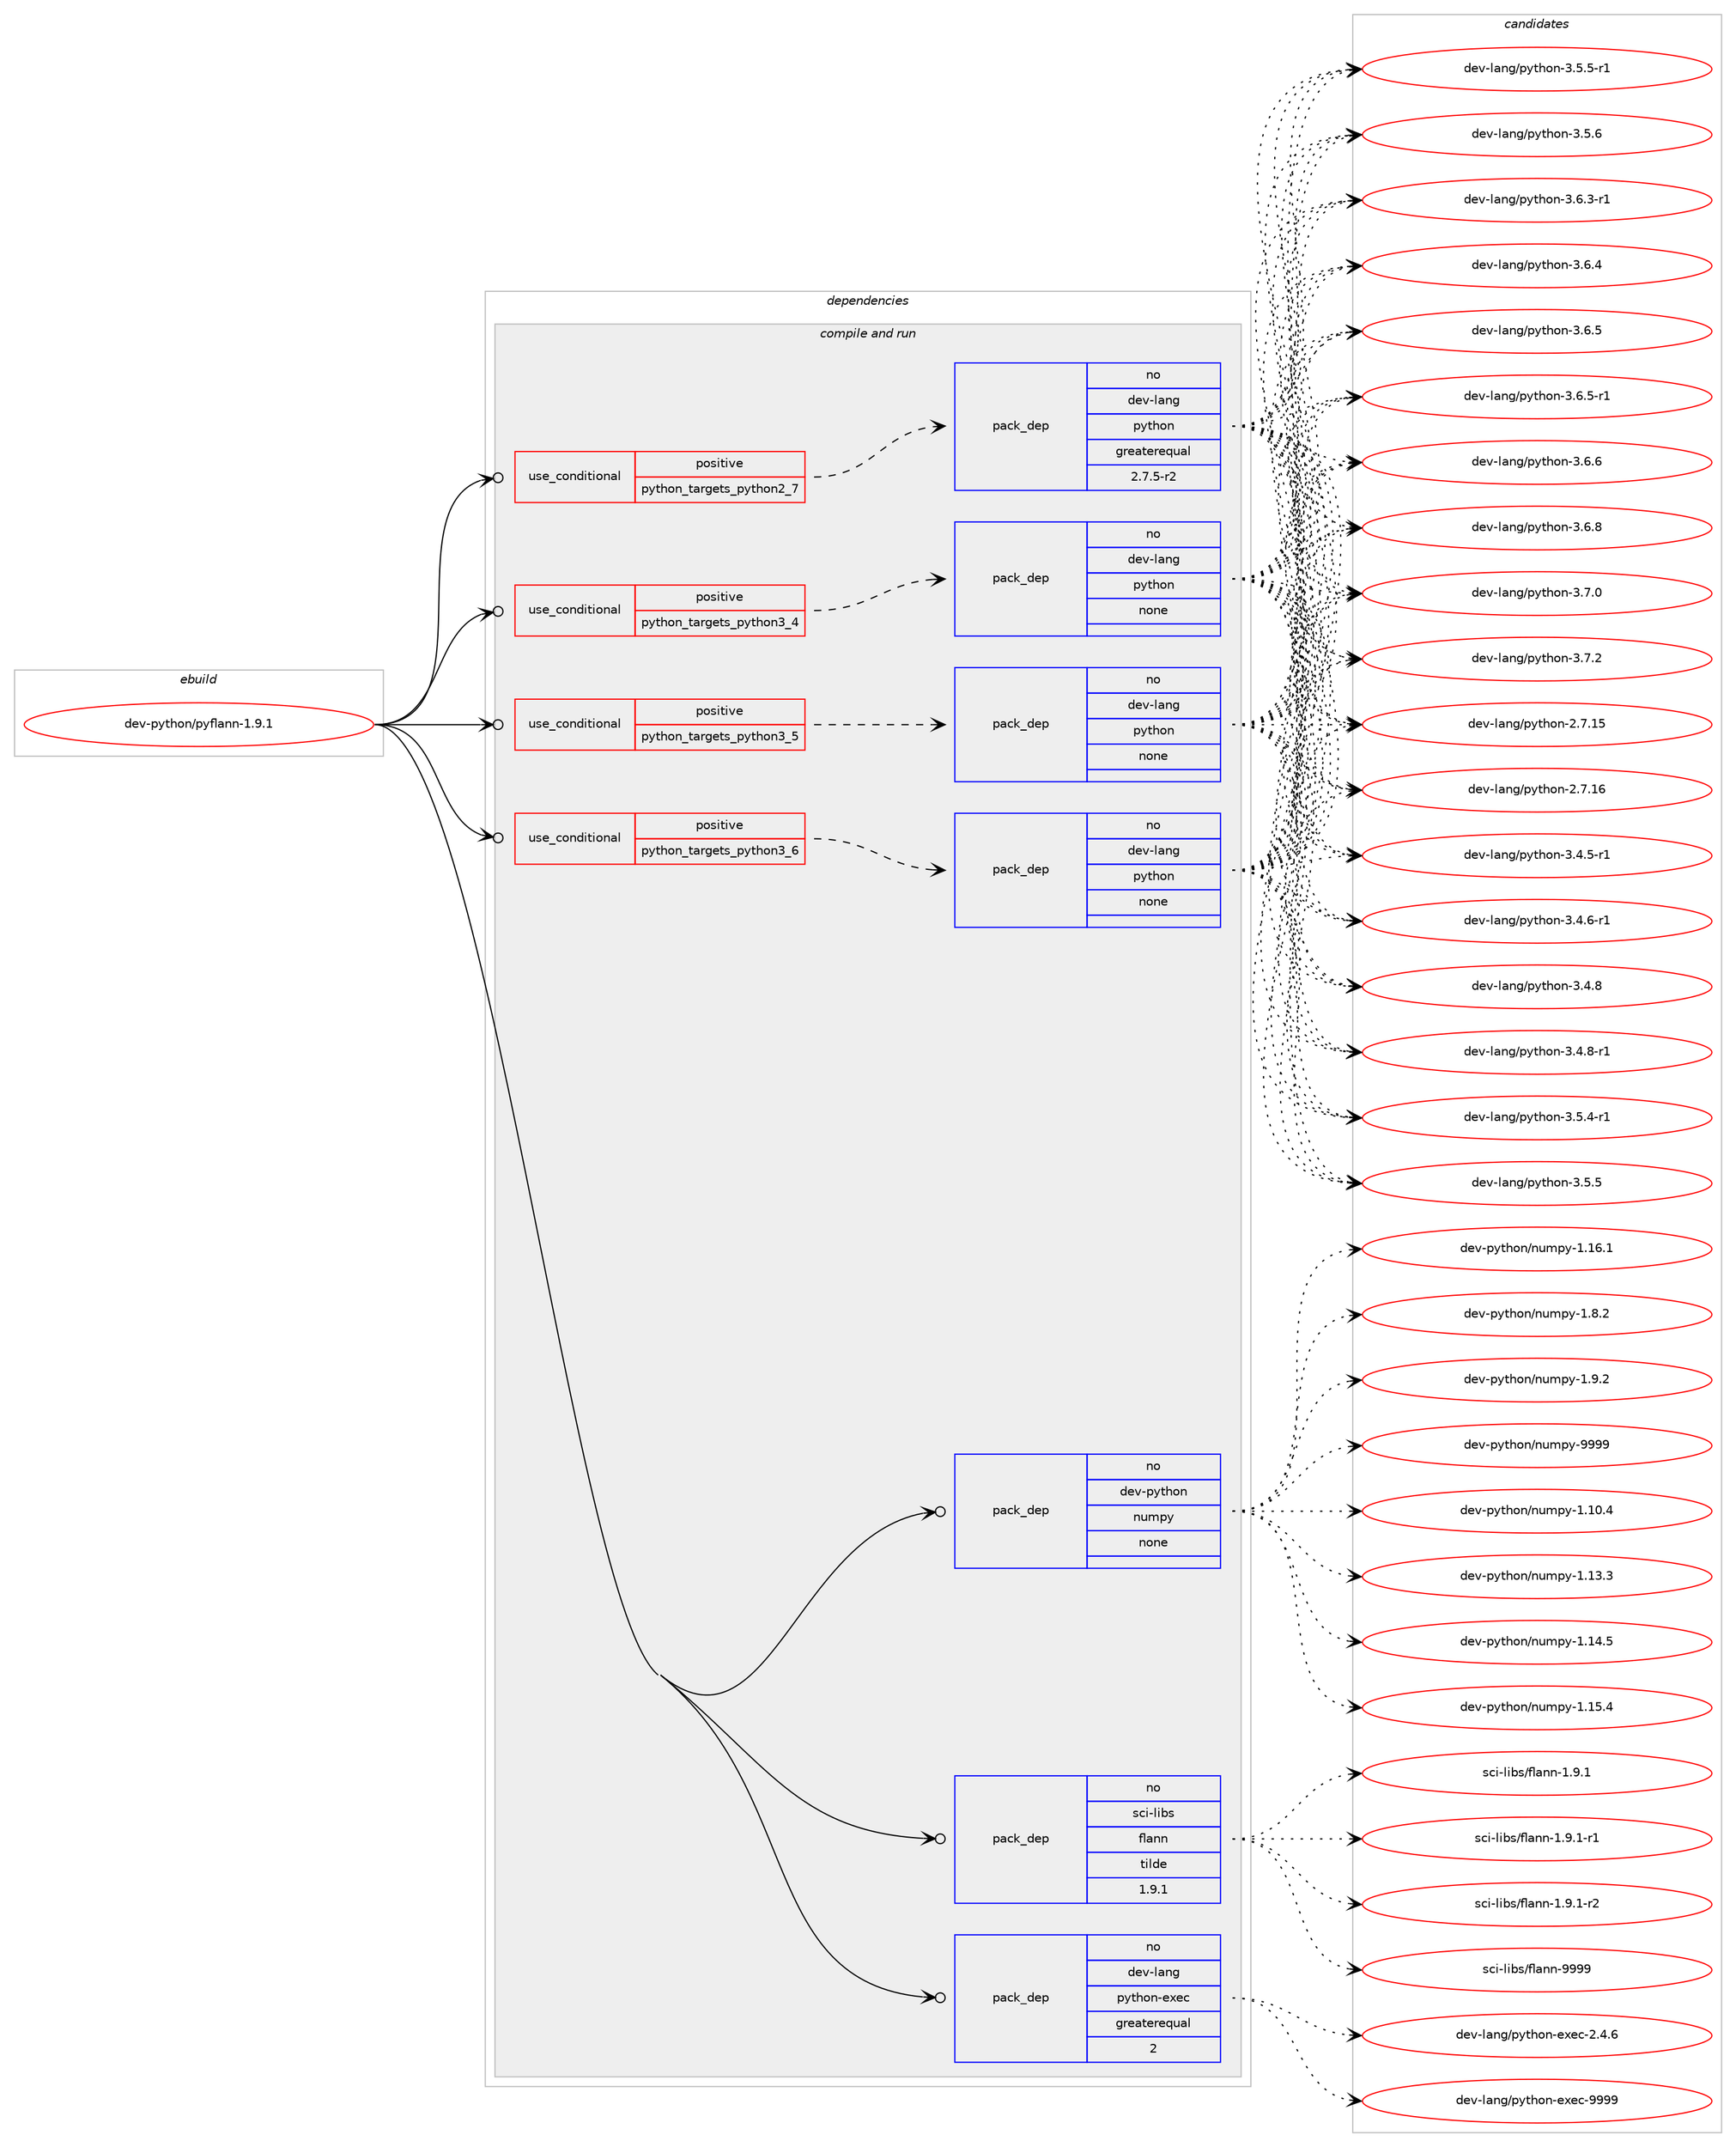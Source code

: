 digraph prolog {

# *************
# Graph options
# *************

newrank=true;
concentrate=true;
compound=true;
graph [rankdir=LR,fontname=Helvetica,fontsize=10,ranksep=1.5];#, ranksep=2.5, nodesep=0.2];
edge  [arrowhead=vee];
node  [fontname=Helvetica,fontsize=10];

# **********
# The ebuild
# **********

subgraph cluster_leftcol {
color=gray;
rank=same;
label=<<i>ebuild</i>>;
id [label="dev-python/pyflann-1.9.1", color=red, width=4, href="../dev-python/pyflann-1.9.1.svg"];
}

# ****************
# The dependencies
# ****************

subgraph cluster_midcol {
color=gray;
label=<<i>dependencies</i>>;
subgraph cluster_compile {
fillcolor="#eeeeee";
style=filled;
label=<<i>compile</i>>;
}
subgraph cluster_compileandrun {
fillcolor="#eeeeee";
style=filled;
label=<<i>compile and run</i>>;
subgraph cond380753 {
dependency1429144 [label=<<TABLE BORDER="0" CELLBORDER="1" CELLSPACING="0" CELLPADDING="4"><TR><TD ROWSPAN="3" CELLPADDING="10">use_conditional</TD></TR><TR><TD>positive</TD></TR><TR><TD>python_targets_python2_7</TD></TR></TABLE>>, shape=none, color=red];
subgraph pack1025073 {
dependency1429145 [label=<<TABLE BORDER="0" CELLBORDER="1" CELLSPACING="0" CELLPADDING="4" WIDTH="220"><TR><TD ROWSPAN="6" CELLPADDING="30">pack_dep</TD></TR><TR><TD WIDTH="110">no</TD></TR><TR><TD>dev-lang</TD></TR><TR><TD>python</TD></TR><TR><TD>greaterequal</TD></TR><TR><TD>2.7.5-r2</TD></TR></TABLE>>, shape=none, color=blue];
}
dependency1429144:e -> dependency1429145:w [weight=20,style="dashed",arrowhead="vee"];
}
id:e -> dependency1429144:w [weight=20,style="solid",arrowhead="odotvee"];
subgraph cond380754 {
dependency1429146 [label=<<TABLE BORDER="0" CELLBORDER="1" CELLSPACING="0" CELLPADDING="4"><TR><TD ROWSPAN="3" CELLPADDING="10">use_conditional</TD></TR><TR><TD>positive</TD></TR><TR><TD>python_targets_python3_4</TD></TR></TABLE>>, shape=none, color=red];
subgraph pack1025074 {
dependency1429147 [label=<<TABLE BORDER="0" CELLBORDER="1" CELLSPACING="0" CELLPADDING="4" WIDTH="220"><TR><TD ROWSPAN="6" CELLPADDING="30">pack_dep</TD></TR><TR><TD WIDTH="110">no</TD></TR><TR><TD>dev-lang</TD></TR><TR><TD>python</TD></TR><TR><TD>none</TD></TR><TR><TD></TD></TR></TABLE>>, shape=none, color=blue];
}
dependency1429146:e -> dependency1429147:w [weight=20,style="dashed",arrowhead="vee"];
}
id:e -> dependency1429146:w [weight=20,style="solid",arrowhead="odotvee"];
subgraph cond380755 {
dependency1429148 [label=<<TABLE BORDER="0" CELLBORDER="1" CELLSPACING="0" CELLPADDING="4"><TR><TD ROWSPAN="3" CELLPADDING="10">use_conditional</TD></TR><TR><TD>positive</TD></TR><TR><TD>python_targets_python3_5</TD></TR></TABLE>>, shape=none, color=red];
subgraph pack1025075 {
dependency1429149 [label=<<TABLE BORDER="0" CELLBORDER="1" CELLSPACING="0" CELLPADDING="4" WIDTH="220"><TR><TD ROWSPAN="6" CELLPADDING="30">pack_dep</TD></TR><TR><TD WIDTH="110">no</TD></TR><TR><TD>dev-lang</TD></TR><TR><TD>python</TD></TR><TR><TD>none</TD></TR><TR><TD></TD></TR></TABLE>>, shape=none, color=blue];
}
dependency1429148:e -> dependency1429149:w [weight=20,style="dashed",arrowhead="vee"];
}
id:e -> dependency1429148:w [weight=20,style="solid",arrowhead="odotvee"];
subgraph cond380756 {
dependency1429150 [label=<<TABLE BORDER="0" CELLBORDER="1" CELLSPACING="0" CELLPADDING="4"><TR><TD ROWSPAN="3" CELLPADDING="10">use_conditional</TD></TR><TR><TD>positive</TD></TR><TR><TD>python_targets_python3_6</TD></TR></TABLE>>, shape=none, color=red];
subgraph pack1025076 {
dependency1429151 [label=<<TABLE BORDER="0" CELLBORDER="1" CELLSPACING="0" CELLPADDING="4" WIDTH="220"><TR><TD ROWSPAN="6" CELLPADDING="30">pack_dep</TD></TR><TR><TD WIDTH="110">no</TD></TR><TR><TD>dev-lang</TD></TR><TR><TD>python</TD></TR><TR><TD>none</TD></TR><TR><TD></TD></TR></TABLE>>, shape=none, color=blue];
}
dependency1429150:e -> dependency1429151:w [weight=20,style="dashed",arrowhead="vee"];
}
id:e -> dependency1429150:w [weight=20,style="solid",arrowhead="odotvee"];
subgraph pack1025077 {
dependency1429152 [label=<<TABLE BORDER="0" CELLBORDER="1" CELLSPACING="0" CELLPADDING="4" WIDTH="220"><TR><TD ROWSPAN="6" CELLPADDING="30">pack_dep</TD></TR><TR><TD WIDTH="110">no</TD></TR><TR><TD>dev-lang</TD></TR><TR><TD>python-exec</TD></TR><TR><TD>greaterequal</TD></TR><TR><TD>2</TD></TR></TABLE>>, shape=none, color=blue];
}
id:e -> dependency1429152:w [weight=20,style="solid",arrowhead="odotvee"];
subgraph pack1025078 {
dependency1429153 [label=<<TABLE BORDER="0" CELLBORDER="1" CELLSPACING="0" CELLPADDING="4" WIDTH="220"><TR><TD ROWSPAN="6" CELLPADDING="30">pack_dep</TD></TR><TR><TD WIDTH="110">no</TD></TR><TR><TD>dev-python</TD></TR><TR><TD>numpy</TD></TR><TR><TD>none</TD></TR><TR><TD></TD></TR></TABLE>>, shape=none, color=blue];
}
id:e -> dependency1429153:w [weight=20,style="solid",arrowhead="odotvee"];
subgraph pack1025079 {
dependency1429154 [label=<<TABLE BORDER="0" CELLBORDER="1" CELLSPACING="0" CELLPADDING="4" WIDTH="220"><TR><TD ROWSPAN="6" CELLPADDING="30">pack_dep</TD></TR><TR><TD WIDTH="110">no</TD></TR><TR><TD>sci-libs</TD></TR><TR><TD>flann</TD></TR><TR><TD>tilde</TD></TR><TR><TD>1.9.1</TD></TR></TABLE>>, shape=none, color=blue];
}
id:e -> dependency1429154:w [weight=20,style="solid",arrowhead="odotvee"];
}
subgraph cluster_run {
fillcolor="#eeeeee";
style=filled;
label=<<i>run</i>>;
}
}

# **************
# The candidates
# **************

subgraph cluster_choices {
rank=same;
color=gray;
label=<<i>candidates</i>>;

subgraph choice1025073 {
color=black;
nodesep=1;
choice10010111845108971101034711212111610411111045504655464953 [label="dev-lang/python-2.7.15", color=red, width=4,href="../dev-lang/python-2.7.15.svg"];
choice10010111845108971101034711212111610411111045504655464954 [label="dev-lang/python-2.7.16", color=red, width=4,href="../dev-lang/python-2.7.16.svg"];
choice1001011184510897110103471121211161041111104551465246534511449 [label="dev-lang/python-3.4.5-r1", color=red, width=4,href="../dev-lang/python-3.4.5-r1.svg"];
choice1001011184510897110103471121211161041111104551465246544511449 [label="dev-lang/python-3.4.6-r1", color=red, width=4,href="../dev-lang/python-3.4.6-r1.svg"];
choice100101118451089711010347112121116104111110455146524656 [label="dev-lang/python-3.4.8", color=red, width=4,href="../dev-lang/python-3.4.8.svg"];
choice1001011184510897110103471121211161041111104551465246564511449 [label="dev-lang/python-3.4.8-r1", color=red, width=4,href="../dev-lang/python-3.4.8-r1.svg"];
choice1001011184510897110103471121211161041111104551465346524511449 [label="dev-lang/python-3.5.4-r1", color=red, width=4,href="../dev-lang/python-3.5.4-r1.svg"];
choice100101118451089711010347112121116104111110455146534653 [label="dev-lang/python-3.5.5", color=red, width=4,href="../dev-lang/python-3.5.5.svg"];
choice1001011184510897110103471121211161041111104551465346534511449 [label="dev-lang/python-3.5.5-r1", color=red, width=4,href="../dev-lang/python-3.5.5-r1.svg"];
choice100101118451089711010347112121116104111110455146534654 [label="dev-lang/python-3.5.6", color=red, width=4,href="../dev-lang/python-3.5.6.svg"];
choice1001011184510897110103471121211161041111104551465446514511449 [label="dev-lang/python-3.6.3-r1", color=red, width=4,href="../dev-lang/python-3.6.3-r1.svg"];
choice100101118451089711010347112121116104111110455146544652 [label="dev-lang/python-3.6.4", color=red, width=4,href="../dev-lang/python-3.6.4.svg"];
choice100101118451089711010347112121116104111110455146544653 [label="dev-lang/python-3.6.5", color=red, width=4,href="../dev-lang/python-3.6.5.svg"];
choice1001011184510897110103471121211161041111104551465446534511449 [label="dev-lang/python-3.6.5-r1", color=red, width=4,href="../dev-lang/python-3.6.5-r1.svg"];
choice100101118451089711010347112121116104111110455146544654 [label="dev-lang/python-3.6.6", color=red, width=4,href="../dev-lang/python-3.6.6.svg"];
choice100101118451089711010347112121116104111110455146544656 [label="dev-lang/python-3.6.8", color=red, width=4,href="../dev-lang/python-3.6.8.svg"];
choice100101118451089711010347112121116104111110455146554648 [label="dev-lang/python-3.7.0", color=red, width=4,href="../dev-lang/python-3.7.0.svg"];
choice100101118451089711010347112121116104111110455146554650 [label="dev-lang/python-3.7.2", color=red, width=4,href="../dev-lang/python-3.7.2.svg"];
dependency1429145:e -> choice10010111845108971101034711212111610411111045504655464953:w [style=dotted,weight="100"];
dependency1429145:e -> choice10010111845108971101034711212111610411111045504655464954:w [style=dotted,weight="100"];
dependency1429145:e -> choice1001011184510897110103471121211161041111104551465246534511449:w [style=dotted,weight="100"];
dependency1429145:e -> choice1001011184510897110103471121211161041111104551465246544511449:w [style=dotted,weight="100"];
dependency1429145:e -> choice100101118451089711010347112121116104111110455146524656:w [style=dotted,weight="100"];
dependency1429145:e -> choice1001011184510897110103471121211161041111104551465246564511449:w [style=dotted,weight="100"];
dependency1429145:e -> choice1001011184510897110103471121211161041111104551465346524511449:w [style=dotted,weight="100"];
dependency1429145:e -> choice100101118451089711010347112121116104111110455146534653:w [style=dotted,weight="100"];
dependency1429145:e -> choice1001011184510897110103471121211161041111104551465346534511449:w [style=dotted,weight="100"];
dependency1429145:e -> choice100101118451089711010347112121116104111110455146534654:w [style=dotted,weight="100"];
dependency1429145:e -> choice1001011184510897110103471121211161041111104551465446514511449:w [style=dotted,weight="100"];
dependency1429145:e -> choice100101118451089711010347112121116104111110455146544652:w [style=dotted,weight="100"];
dependency1429145:e -> choice100101118451089711010347112121116104111110455146544653:w [style=dotted,weight="100"];
dependency1429145:e -> choice1001011184510897110103471121211161041111104551465446534511449:w [style=dotted,weight="100"];
dependency1429145:e -> choice100101118451089711010347112121116104111110455146544654:w [style=dotted,weight="100"];
dependency1429145:e -> choice100101118451089711010347112121116104111110455146544656:w [style=dotted,weight="100"];
dependency1429145:e -> choice100101118451089711010347112121116104111110455146554648:w [style=dotted,weight="100"];
dependency1429145:e -> choice100101118451089711010347112121116104111110455146554650:w [style=dotted,weight="100"];
}
subgraph choice1025074 {
color=black;
nodesep=1;
choice10010111845108971101034711212111610411111045504655464953 [label="dev-lang/python-2.7.15", color=red, width=4,href="../dev-lang/python-2.7.15.svg"];
choice10010111845108971101034711212111610411111045504655464954 [label="dev-lang/python-2.7.16", color=red, width=4,href="../dev-lang/python-2.7.16.svg"];
choice1001011184510897110103471121211161041111104551465246534511449 [label="dev-lang/python-3.4.5-r1", color=red, width=4,href="../dev-lang/python-3.4.5-r1.svg"];
choice1001011184510897110103471121211161041111104551465246544511449 [label="dev-lang/python-3.4.6-r1", color=red, width=4,href="../dev-lang/python-3.4.6-r1.svg"];
choice100101118451089711010347112121116104111110455146524656 [label="dev-lang/python-3.4.8", color=red, width=4,href="../dev-lang/python-3.4.8.svg"];
choice1001011184510897110103471121211161041111104551465246564511449 [label="dev-lang/python-3.4.8-r1", color=red, width=4,href="../dev-lang/python-3.4.8-r1.svg"];
choice1001011184510897110103471121211161041111104551465346524511449 [label="dev-lang/python-3.5.4-r1", color=red, width=4,href="../dev-lang/python-3.5.4-r1.svg"];
choice100101118451089711010347112121116104111110455146534653 [label="dev-lang/python-3.5.5", color=red, width=4,href="../dev-lang/python-3.5.5.svg"];
choice1001011184510897110103471121211161041111104551465346534511449 [label="dev-lang/python-3.5.5-r1", color=red, width=4,href="../dev-lang/python-3.5.5-r1.svg"];
choice100101118451089711010347112121116104111110455146534654 [label="dev-lang/python-3.5.6", color=red, width=4,href="../dev-lang/python-3.5.6.svg"];
choice1001011184510897110103471121211161041111104551465446514511449 [label="dev-lang/python-3.6.3-r1", color=red, width=4,href="../dev-lang/python-3.6.3-r1.svg"];
choice100101118451089711010347112121116104111110455146544652 [label="dev-lang/python-3.6.4", color=red, width=4,href="../dev-lang/python-3.6.4.svg"];
choice100101118451089711010347112121116104111110455146544653 [label="dev-lang/python-3.6.5", color=red, width=4,href="../dev-lang/python-3.6.5.svg"];
choice1001011184510897110103471121211161041111104551465446534511449 [label="dev-lang/python-3.6.5-r1", color=red, width=4,href="../dev-lang/python-3.6.5-r1.svg"];
choice100101118451089711010347112121116104111110455146544654 [label="dev-lang/python-3.6.6", color=red, width=4,href="../dev-lang/python-3.6.6.svg"];
choice100101118451089711010347112121116104111110455146544656 [label="dev-lang/python-3.6.8", color=red, width=4,href="../dev-lang/python-3.6.8.svg"];
choice100101118451089711010347112121116104111110455146554648 [label="dev-lang/python-3.7.0", color=red, width=4,href="../dev-lang/python-3.7.0.svg"];
choice100101118451089711010347112121116104111110455146554650 [label="dev-lang/python-3.7.2", color=red, width=4,href="../dev-lang/python-3.7.2.svg"];
dependency1429147:e -> choice10010111845108971101034711212111610411111045504655464953:w [style=dotted,weight="100"];
dependency1429147:e -> choice10010111845108971101034711212111610411111045504655464954:w [style=dotted,weight="100"];
dependency1429147:e -> choice1001011184510897110103471121211161041111104551465246534511449:w [style=dotted,weight="100"];
dependency1429147:e -> choice1001011184510897110103471121211161041111104551465246544511449:w [style=dotted,weight="100"];
dependency1429147:e -> choice100101118451089711010347112121116104111110455146524656:w [style=dotted,weight="100"];
dependency1429147:e -> choice1001011184510897110103471121211161041111104551465246564511449:w [style=dotted,weight="100"];
dependency1429147:e -> choice1001011184510897110103471121211161041111104551465346524511449:w [style=dotted,weight="100"];
dependency1429147:e -> choice100101118451089711010347112121116104111110455146534653:w [style=dotted,weight="100"];
dependency1429147:e -> choice1001011184510897110103471121211161041111104551465346534511449:w [style=dotted,weight="100"];
dependency1429147:e -> choice100101118451089711010347112121116104111110455146534654:w [style=dotted,weight="100"];
dependency1429147:e -> choice1001011184510897110103471121211161041111104551465446514511449:w [style=dotted,weight="100"];
dependency1429147:e -> choice100101118451089711010347112121116104111110455146544652:w [style=dotted,weight="100"];
dependency1429147:e -> choice100101118451089711010347112121116104111110455146544653:w [style=dotted,weight="100"];
dependency1429147:e -> choice1001011184510897110103471121211161041111104551465446534511449:w [style=dotted,weight="100"];
dependency1429147:e -> choice100101118451089711010347112121116104111110455146544654:w [style=dotted,weight="100"];
dependency1429147:e -> choice100101118451089711010347112121116104111110455146544656:w [style=dotted,weight="100"];
dependency1429147:e -> choice100101118451089711010347112121116104111110455146554648:w [style=dotted,weight="100"];
dependency1429147:e -> choice100101118451089711010347112121116104111110455146554650:w [style=dotted,weight="100"];
}
subgraph choice1025075 {
color=black;
nodesep=1;
choice10010111845108971101034711212111610411111045504655464953 [label="dev-lang/python-2.7.15", color=red, width=4,href="../dev-lang/python-2.7.15.svg"];
choice10010111845108971101034711212111610411111045504655464954 [label="dev-lang/python-2.7.16", color=red, width=4,href="../dev-lang/python-2.7.16.svg"];
choice1001011184510897110103471121211161041111104551465246534511449 [label="dev-lang/python-3.4.5-r1", color=red, width=4,href="../dev-lang/python-3.4.5-r1.svg"];
choice1001011184510897110103471121211161041111104551465246544511449 [label="dev-lang/python-3.4.6-r1", color=red, width=4,href="../dev-lang/python-3.4.6-r1.svg"];
choice100101118451089711010347112121116104111110455146524656 [label="dev-lang/python-3.4.8", color=red, width=4,href="../dev-lang/python-3.4.8.svg"];
choice1001011184510897110103471121211161041111104551465246564511449 [label="dev-lang/python-3.4.8-r1", color=red, width=4,href="../dev-lang/python-3.4.8-r1.svg"];
choice1001011184510897110103471121211161041111104551465346524511449 [label="dev-lang/python-3.5.4-r1", color=red, width=4,href="../dev-lang/python-3.5.4-r1.svg"];
choice100101118451089711010347112121116104111110455146534653 [label="dev-lang/python-3.5.5", color=red, width=4,href="../dev-lang/python-3.5.5.svg"];
choice1001011184510897110103471121211161041111104551465346534511449 [label="dev-lang/python-3.5.5-r1", color=red, width=4,href="../dev-lang/python-3.5.5-r1.svg"];
choice100101118451089711010347112121116104111110455146534654 [label="dev-lang/python-3.5.6", color=red, width=4,href="../dev-lang/python-3.5.6.svg"];
choice1001011184510897110103471121211161041111104551465446514511449 [label="dev-lang/python-3.6.3-r1", color=red, width=4,href="../dev-lang/python-3.6.3-r1.svg"];
choice100101118451089711010347112121116104111110455146544652 [label="dev-lang/python-3.6.4", color=red, width=4,href="../dev-lang/python-3.6.4.svg"];
choice100101118451089711010347112121116104111110455146544653 [label="dev-lang/python-3.6.5", color=red, width=4,href="../dev-lang/python-3.6.5.svg"];
choice1001011184510897110103471121211161041111104551465446534511449 [label="dev-lang/python-3.6.5-r1", color=red, width=4,href="../dev-lang/python-3.6.5-r1.svg"];
choice100101118451089711010347112121116104111110455146544654 [label="dev-lang/python-3.6.6", color=red, width=4,href="../dev-lang/python-3.6.6.svg"];
choice100101118451089711010347112121116104111110455146544656 [label="dev-lang/python-3.6.8", color=red, width=4,href="../dev-lang/python-3.6.8.svg"];
choice100101118451089711010347112121116104111110455146554648 [label="dev-lang/python-3.7.0", color=red, width=4,href="../dev-lang/python-3.7.0.svg"];
choice100101118451089711010347112121116104111110455146554650 [label="dev-lang/python-3.7.2", color=red, width=4,href="../dev-lang/python-3.7.2.svg"];
dependency1429149:e -> choice10010111845108971101034711212111610411111045504655464953:w [style=dotted,weight="100"];
dependency1429149:e -> choice10010111845108971101034711212111610411111045504655464954:w [style=dotted,weight="100"];
dependency1429149:e -> choice1001011184510897110103471121211161041111104551465246534511449:w [style=dotted,weight="100"];
dependency1429149:e -> choice1001011184510897110103471121211161041111104551465246544511449:w [style=dotted,weight="100"];
dependency1429149:e -> choice100101118451089711010347112121116104111110455146524656:w [style=dotted,weight="100"];
dependency1429149:e -> choice1001011184510897110103471121211161041111104551465246564511449:w [style=dotted,weight="100"];
dependency1429149:e -> choice1001011184510897110103471121211161041111104551465346524511449:w [style=dotted,weight="100"];
dependency1429149:e -> choice100101118451089711010347112121116104111110455146534653:w [style=dotted,weight="100"];
dependency1429149:e -> choice1001011184510897110103471121211161041111104551465346534511449:w [style=dotted,weight="100"];
dependency1429149:e -> choice100101118451089711010347112121116104111110455146534654:w [style=dotted,weight="100"];
dependency1429149:e -> choice1001011184510897110103471121211161041111104551465446514511449:w [style=dotted,weight="100"];
dependency1429149:e -> choice100101118451089711010347112121116104111110455146544652:w [style=dotted,weight="100"];
dependency1429149:e -> choice100101118451089711010347112121116104111110455146544653:w [style=dotted,weight="100"];
dependency1429149:e -> choice1001011184510897110103471121211161041111104551465446534511449:w [style=dotted,weight="100"];
dependency1429149:e -> choice100101118451089711010347112121116104111110455146544654:w [style=dotted,weight="100"];
dependency1429149:e -> choice100101118451089711010347112121116104111110455146544656:w [style=dotted,weight="100"];
dependency1429149:e -> choice100101118451089711010347112121116104111110455146554648:w [style=dotted,weight="100"];
dependency1429149:e -> choice100101118451089711010347112121116104111110455146554650:w [style=dotted,weight="100"];
}
subgraph choice1025076 {
color=black;
nodesep=1;
choice10010111845108971101034711212111610411111045504655464953 [label="dev-lang/python-2.7.15", color=red, width=4,href="../dev-lang/python-2.7.15.svg"];
choice10010111845108971101034711212111610411111045504655464954 [label="dev-lang/python-2.7.16", color=red, width=4,href="../dev-lang/python-2.7.16.svg"];
choice1001011184510897110103471121211161041111104551465246534511449 [label="dev-lang/python-3.4.5-r1", color=red, width=4,href="../dev-lang/python-3.4.5-r1.svg"];
choice1001011184510897110103471121211161041111104551465246544511449 [label="dev-lang/python-3.4.6-r1", color=red, width=4,href="../dev-lang/python-3.4.6-r1.svg"];
choice100101118451089711010347112121116104111110455146524656 [label="dev-lang/python-3.4.8", color=red, width=4,href="../dev-lang/python-3.4.8.svg"];
choice1001011184510897110103471121211161041111104551465246564511449 [label="dev-lang/python-3.4.8-r1", color=red, width=4,href="../dev-lang/python-3.4.8-r1.svg"];
choice1001011184510897110103471121211161041111104551465346524511449 [label="dev-lang/python-3.5.4-r1", color=red, width=4,href="../dev-lang/python-3.5.4-r1.svg"];
choice100101118451089711010347112121116104111110455146534653 [label="dev-lang/python-3.5.5", color=red, width=4,href="../dev-lang/python-3.5.5.svg"];
choice1001011184510897110103471121211161041111104551465346534511449 [label="dev-lang/python-3.5.5-r1", color=red, width=4,href="../dev-lang/python-3.5.5-r1.svg"];
choice100101118451089711010347112121116104111110455146534654 [label="dev-lang/python-3.5.6", color=red, width=4,href="../dev-lang/python-3.5.6.svg"];
choice1001011184510897110103471121211161041111104551465446514511449 [label="dev-lang/python-3.6.3-r1", color=red, width=4,href="../dev-lang/python-3.6.3-r1.svg"];
choice100101118451089711010347112121116104111110455146544652 [label="dev-lang/python-3.6.4", color=red, width=4,href="../dev-lang/python-3.6.4.svg"];
choice100101118451089711010347112121116104111110455146544653 [label="dev-lang/python-3.6.5", color=red, width=4,href="../dev-lang/python-3.6.5.svg"];
choice1001011184510897110103471121211161041111104551465446534511449 [label="dev-lang/python-3.6.5-r1", color=red, width=4,href="../dev-lang/python-3.6.5-r1.svg"];
choice100101118451089711010347112121116104111110455146544654 [label="dev-lang/python-3.6.6", color=red, width=4,href="../dev-lang/python-3.6.6.svg"];
choice100101118451089711010347112121116104111110455146544656 [label="dev-lang/python-3.6.8", color=red, width=4,href="../dev-lang/python-3.6.8.svg"];
choice100101118451089711010347112121116104111110455146554648 [label="dev-lang/python-3.7.0", color=red, width=4,href="../dev-lang/python-3.7.0.svg"];
choice100101118451089711010347112121116104111110455146554650 [label="dev-lang/python-3.7.2", color=red, width=4,href="../dev-lang/python-3.7.2.svg"];
dependency1429151:e -> choice10010111845108971101034711212111610411111045504655464953:w [style=dotted,weight="100"];
dependency1429151:e -> choice10010111845108971101034711212111610411111045504655464954:w [style=dotted,weight="100"];
dependency1429151:e -> choice1001011184510897110103471121211161041111104551465246534511449:w [style=dotted,weight="100"];
dependency1429151:e -> choice1001011184510897110103471121211161041111104551465246544511449:w [style=dotted,weight="100"];
dependency1429151:e -> choice100101118451089711010347112121116104111110455146524656:w [style=dotted,weight="100"];
dependency1429151:e -> choice1001011184510897110103471121211161041111104551465246564511449:w [style=dotted,weight="100"];
dependency1429151:e -> choice1001011184510897110103471121211161041111104551465346524511449:w [style=dotted,weight="100"];
dependency1429151:e -> choice100101118451089711010347112121116104111110455146534653:w [style=dotted,weight="100"];
dependency1429151:e -> choice1001011184510897110103471121211161041111104551465346534511449:w [style=dotted,weight="100"];
dependency1429151:e -> choice100101118451089711010347112121116104111110455146534654:w [style=dotted,weight="100"];
dependency1429151:e -> choice1001011184510897110103471121211161041111104551465446514511449:w [style=dotted,weight="100"];
dependency1429151:e -> choice100101118451089711010347112121116104111110455146544652:w [style=dotted,weight="100"];
dependency1429151:e -> choice100101118451089711010347112121116104111110455146544653:w [style=dotted,weight="100"];
dependency1429151:e -> choice1001011184510897110103471121211161041111104551465446534511449:w [style=dotted,weight="100"];
dependency1429151:e -> choice100101118451089711010347112121116104111110455146544654:w [style=dotted,weight="100"];
dependency1429151:e -> choice100101118451089711010347112121116104111110455146544656:w [style=dotted,weight="100"];
dependency1429151:e -> choice100101118451089711010347112121116104111110455146554648:w [style=dotted,weight="100"];
dependency1429151:e -> choice100101118451089711010347112121116104111110455146554650:w [style=dotted,weight="100"];
}
subgraph choice1025077 {
color=black;
nodesep=1;
choice1001011184510897110103471121211161041111104510112010199455046524654 [label="dev-lang/python-exec-2.4.6", color=red, width=4,href="../dev-lang/python-exec-2.4.6.svg"];
choice10010111845108971101034711212111610411111045101120101994557575757 [label="dev-lang/python-exec-9999", color=red, width=4,href="../dev-lang/python-exec-9999.svg"];
dependency1429152:e -> choice1001011184510897110103471121211161041111104510112010199455046524654:w [style=dotted,weight="100"];
dependency1429152:e -> choice10010111845108971101034711212111610411111045101120101994557575757:w [style=dotted,weight="100"];
}
subgraph choice1025078 {
color=black;
nodesep=1;
choice100101118451121211161041111104711011710911212145494649484652 [label="dev-python/numpy-1.10.4", color=red, width=4,href="../dev-python/numpy-1.10.4.svg"];
choice100101118451121211161041111104711011710911212145494649514651 [label="dev-python/numpy-1.13.3", color=red, width=4,href="../dev-python/numpy-1.13.3.svg"];
choice100101118451121211161041111104711011710911212145494649524653 [label="dev-python/numpy-1.14.5", color=red, width=4,href="../dev-python/numpy-1.14.5.svg"];
choice100101118451121211161041111104711011710911212145494649534652 [label="dev-python/numpy-1.15.4", color=red, width=4,href="../dev-python/numpy-1.15.4.svg"];
choice100101118451121211161041111104711011710911212145494649544649 [label="dev-python/numpy-1.16.1", color=red, width=4,href="../dev-python/numpy-1.16.1.svg"];
choice1001011184511212111610411111047110117109112121454946564650 [label="dev-python/numpy-1.8.2", color=red, width=4,href="../dev-python/numpy-1.8.2.svg"];
choice1001011184511212111610411111047110117109112121454946574650 [label="dev-python/numpy-1.9.2", color=red, width=4,href="../dev-python/numpy-1.9.2.svg"];
choice10010111845112121116104111110471101171091121214557575757 [label="dev-python/numpy-9999", color=red, width=4,href="../dev-python/numpy-9999.svg"];
dependency1429153:e -> choice100101118451121211161041111104711011710911212145494649484652:w [style=dotted,weight="100"];
dependency1429153:e -> choice100101118451121211161041111104711011710911212145494649514651:w [style=dotted,weight="100"];
dependency1429153:e -> choice100101118451121211161041111104711011710911212145494649524653:w [style=dotted,weight="100"];
dependency1429153:e -> choice100101118451121211161041111104711011710911212145494649534652:w [style=dotted,weight="100"];
dependency1429153:e -> choice100101118451121211161041111104711011710911212145494649544649:w [style=dotted,weight="100"];
dependency1429153:e -> choice1001011184511212111610411111047110117109112121454946564650:w [style=dotted,weight="100"];
dependency1429153:e -> choice1001011184511212111610411111047110117109112121454946574650:w [style=dotted,weight="100"];
dependency1429153:e -> choice10010111845112121116104111110471101171091121214557575757:w [style=dotted,weight="100"];
}
subgraph choice1025079 {
color=black;
nodesep=1;
choice1159910545108105981154710210897110110454946574649 [label="sci-libs/flann-1.9.1", color=red, width=4,href="../sci-libs/flann-1.9.1.svg"];
choice11599105451081059811547102108971101104549465746494511449 [label="sci-libs/flann-1.9.1-r1", color=red, width=4,href="../sci-libs/flann-1.9.1-r1.svg"];
choice11599105451081059811547102108971101104549465746494511450 [label="sci-libs/flann-1.9.1-r2", color=red, width=4,href="../sci-libs/flann-1.9.1-r2.svg"];
choice11599105451081059811547102108971101104557575757 [label="sci-libs/flann-9999", color=red, width=4,href="../sci-libs/flann-9999.svg"];
dependency1429154:e -> choice1159910545108105981154710210897110110454946574649:w [style=dotted,weight="100"];
dependency1429154:e -> choice11599105451081059811547102108971101104549465746494511449:w [style=dotted,weight="100"];
dependency1429154:e -> choice11599105451081059811547102108971101104549465746494511450:w [style=dotted,weight="100"];
dependency1429154:e -> choice11599105451081059811547102108971101104557575757:w [style=dotted,weight="100"];
}
}

}

